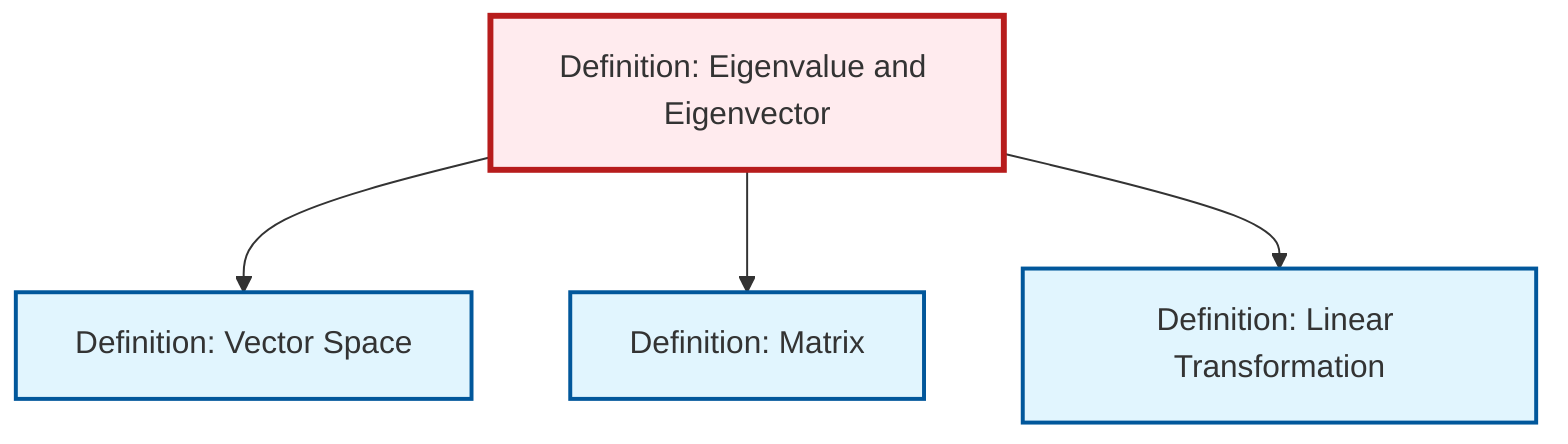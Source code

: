 graph TD
    classDef definition fill:#e1f5fe,stroke:#01579b,stroke-width:2px
    classDef theorem fill:#f3e5f5,stroke:#4a148c,stroke-width:2px
    classDef axiom fill:#fff3e0,stroke:#e65100,stroke-width:2px
    classDef example fill:#e8f5e9,stroke:#1b5e20,stroke-width:2px
    classDef current fill:#ffebee,stroke:#b71c1c,stroke-width:3px
    def-matrix["Definition: Matrix"]:::definition
    def-linear-transformation["Definition: Linear Transformation"]:::definition
    def-vector-space["Definition: Vector Space"]:::definition
    def-eigenvalue-eigenvector["Definition: Eigenvalue and Eigenvector"]:::definition
    def-eigenvalue-eigenvector --> def-vector-space
    def-eigenvalue-eigenvector --> def-matrix
    def-eigenvalue-eigenvector --> def-linear-transformation
    class def-eigenvalue-eigenvector current